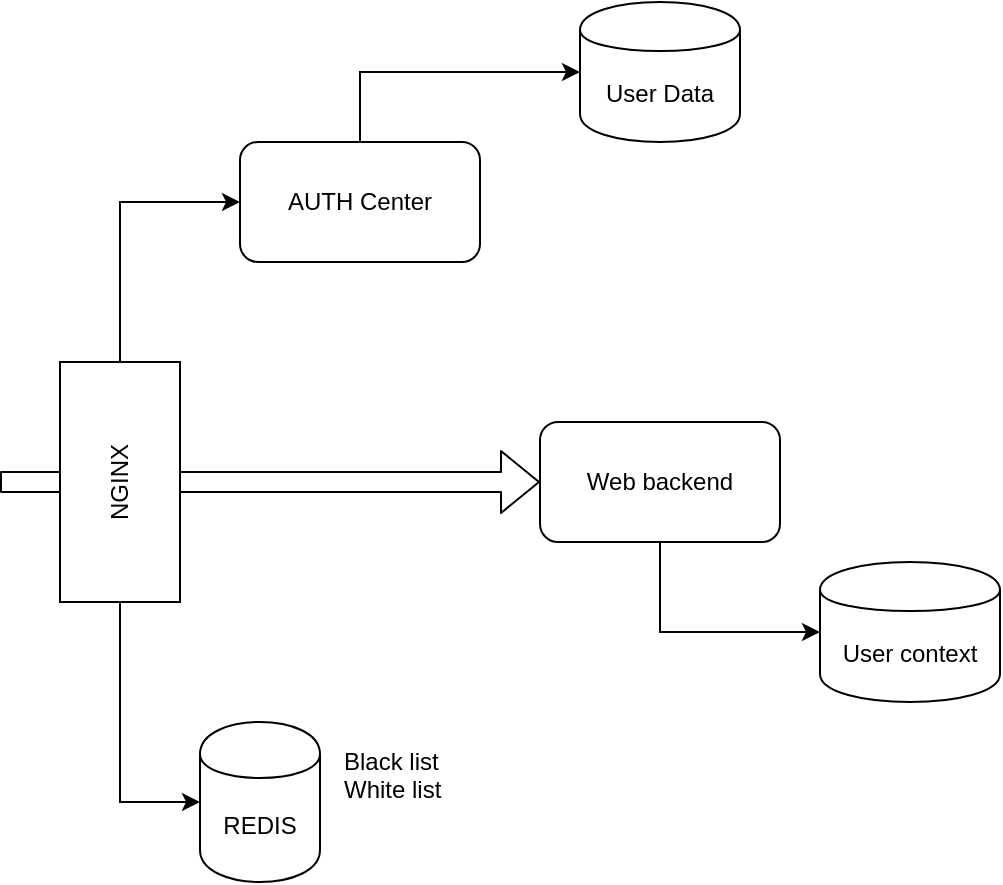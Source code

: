 <mxfile version="10.6.5" type="device"><diagram id="YjjfvUU0F5JsLzTSnBWk" name="v1"><mxGraphModel dx="1318" dy="1005" grid="1" gridSize="10" guides="1" tooltips="1" connect="1" arrows="1" fold="1" page="1" pageScale="1" pageWidth="827" pageHeight="1169" math="0" shadow="0"><root><mxCell id="0"/><mxCell id="1" parent="0"/><mxCell id="_ko5DgSh6YsBhgqzrk0Q-1" value="" style="shape=flexArrow;endArrow=classic;html=1;" parent="1" edge="1"><mxGeometry width="50" height="50" relative="1" as="geometry"><mxPoint x="50" y="270" as="sourcePoint"/><mxPoint x="320" y="270" as="targetPoint"/></mxGeometry></mxCell><mxCell id="_ko5DgSh6YsBhgqzrk0Q-4" style="edgeStyle=orthogonalEdgeStyle;rounded=0;orthogonalLoop=1;jettySize=auto;html=1;exitX=1;exitY=0.5;exitDx=0;exitDy=0;entryX=0;entryY=0.5;entryDx=0;entryDy=0;" parent="1" source="_ko5DgSh6YsBhgqzrk0Q-2" target="_ko5DgSh6YsBhgqzrk0Q-3" edge="1"><mxGeometry relative="1" as="geometry"/></mxCell><mxCell id="_ko5DgSh6YsBhgqzrk0Q-6" style="edgeStyle=orthogonalEdgeStyle;rounded=0;orthogonalLoop=1;jettySize=auto;html=1;exitX=0;exitY=0.5;exitDx=0;exitDy=0;entryX=0;entryY=0.5;entryDx=0;entryDy=0;" parent="1" source="_ko5DgSh6YsBhgqzrk0Q-2" target="_ko5DgSh6YsBhgqzrk0Q-5" edge="1"><mxGeometry relative="1" as="geometry"/></mxCell><mxCell id="_ko5DgSh6YsBhgqzrk0Q-2" value="NGINX" style="rounded=0;whiteSpace=wrap;html=1;rotation=-90;" parent="1" vertex="1"><mxGeometry x="50" y="240" width="120" height="60" as="geometry"/></mxCell><mxCell id="N1AinGpI_H15W6isSK49-2" style="edgeStyle=orthogonalEdgeStyle;rounded=0;orthogonalLoop=1;jettySize=auto;html=1;exitX=0.5;exitY=0;exitDx=0;exitDy=0;entryX=0;entryY=0.5;entryDx=0;entryDy=0;" edge="1" parent="1" source="_ko5DgSh6YsBhgqzrk0Q-3" target="N1AinGpI_H15W6isSK49-1"><mxGeometry relative="1" as="geometry"/></mxCell><mxCell id="_ko5DgSh6YsBhgqzrk0Q-3" value="AUTH Center" style="rounded=1;whiteSpace=wrap;html=1;" parent="1" vertex="1"><mxGeometry x="170" y="100" width="120" height="60" as="geometry"/></mxCell><mxCell id="_ko5DgSh6YsBhgqzrk0Q-5" value="REDIS" style="shape=cylinder;whiteSpace=wrap;html=1;boundedLbl=1;backgroundOutline=1;" parent="1" vertex="1"><mxGeometry x="150" y="390" width="60" height="80" as="geometry"/></mxCell><mxCell id="_ko5DgSh6YsBhgqzrk0Q-7" value="Black list&lt;br&gt;White list&lt;br&gt;" style="text;html=1;resizable=0;points=[];autosize=1;align=left;verticalAlign=top;spacingTop=-4;" parent="1" vertex="1"><mxGeometry x="220" y="400" width="60" height="30" as="geometry"/></mxCell><mxCell id="N1AinGpI_H15W6isSK49-1" value="User Data" style="shape=cylinder;whiteSpace=wrap;html=1;boundedLbl=1;backgroundOutline=1;" vertex="1" parent="1"><mxGeometry x="340" y="30" width="80" height="70" as="geometry"/></mxCell><mxCell id="N1AinGpI_H15W6isSK49-6" style="edgeStyle=orthogonalEdgeStyle;rounded=0;orthogonalLoop=1;jettySize=auto;html=1;exitX=0.5;exitY=1;exitDx=0;exitDy=0;entryX=0;entryY=0.5;entryDx=0;entryDy=0;" edge="1" parent="1" source="N1AinGpI_H15W6isSK49-3" target="N1AinGpI_H15W6isSK49-4"><mxGeometry relative="1" as="geometry"/></mxCell><mxCell id="N1AinGpI_H15W6isSK49-3" value="Web backend" style="rounded=1;whiteSpace=wrap;html=1;" vertex="1" parent="1"><mxGeometry x="320" y="240" width="120" height="60" as="geometry"/></mxCell><mxCell id="N1AinGpI_H15W6isSK49-4" value="User context" style="shape=cylinder;whiteSpace=wrap;html=1;boundedLbl=1;backgroundOutline=1;" vertex="1" parent="1"><mxGeometry x="460" y="310" width="90" height="70" as="geometry"/></mxCell></root></mxGraphModel></diagram></mxfile>